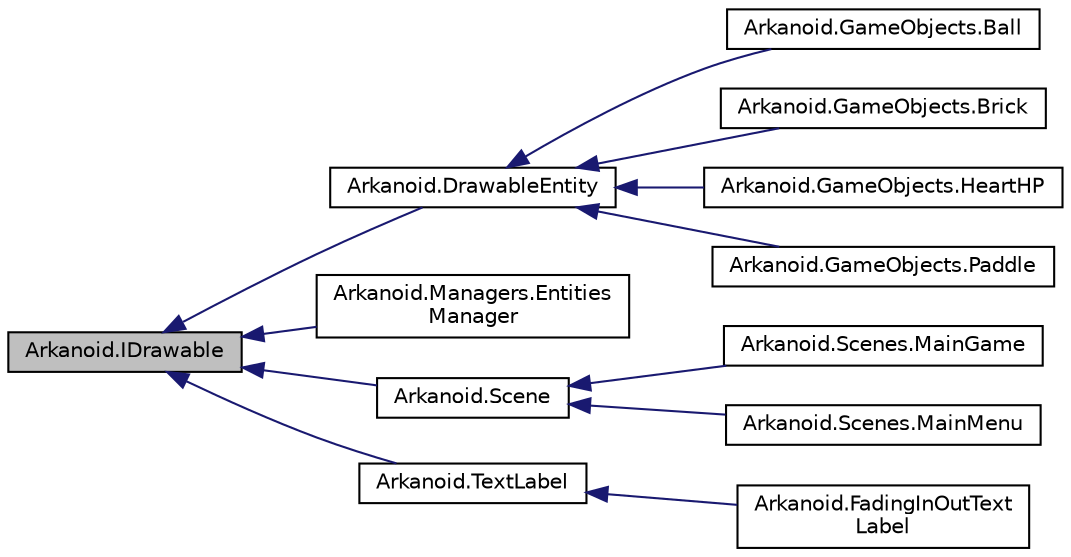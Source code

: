 digraph "Arkanoid.IDrawable"
{
 // INTERACTIVE_SVG=YES
  edge [fontname="Helvetica",fontsize="10",labelfontname="Helvetica",labelfontsize="10"];
  node [fontname="Helvetica",fontsize="10",shape=record];
  rankdir="LR";
  Node0 [label="Arkanoid.IDrawable",height=0.2,width=0.4,color="black", fillcolor="grey75", style="filled", fontcolor="black"];
  Node0 -> Node1 [dir="back",color="midnightblue",fontsize="10",style="solid",fontname="Helvetica"];
  Node1 [label="Arkanoid.DrawableEntity",height=0.2,width=0.4,color="black", fillcolor="white", style="filled",URL="$class_arkanoid_1_1_drawable_entity.html",tooltip="Class for entities with textures "];
  Node1 -> Node2 [dir="back",color="midnightblue",fontsize="10",style="solid",fontname="Helvetica"];
  Node2 [label="Arkanoid.GameObjects.Ball",height=0.2,width=0.4,color="black", fillcolor="white", style="filled",URL="$class_arkanoid_1_1_game_objects_1_1_ball.html",tooltip="Class representing bouncing arkanoid ball in the game "];
  Node1 -> Node3 [dir="back",color="midnightblue",fontsize="10",style="solid",fontname="Helvetica"];
  Node3 [label="Arkanoid.GameObjects.Brick",height=0.2,width=0.4,color="black", fillcolor="white", style="filled",URL="$class_arkanoid_1_1_game_objects_1_1_brick.html",tooltip="Class for destructable arkanoid brick "];
  Node1 -> Node4 [dir="back",color="midnightblue",fontsize="10",style="solid",fontname="Helvetica"];
  Node4 [label="Arkanoid.GameObjects.HeartHP",height=0.2,width=0.4,color="black", fillcolor="white", style="filled",URL="$class_arkanoid_1_1_game_objects_1_1_heart_h_p.html",tooltip="Class for heart hp on UI, contains life count "];
  Node1 -> Node5 [dir="back",color="midnightblue",fontsize="10",style="solid",fontname="Helvetica"];
  Node5 [label="Arkanoid.GameObjects.Paddle",height=0.2,width=0.4,color="black", fillcolor="white", style="filled",URL="$class_arkanoid_1_1_game_objects_1_1_paddle.html",tooltip="Class representing moving arkanoid paddle "];
  Node0 -> Node6 [dir="back",color="midnightblue",fontsize="10",style="solid",fontname="Helvetica"];
  Node6 [label="Arkanoid.Managers.Entities\lManager",height=0.2,width=0.4,color="black", fillcolor="white", style="filled",URL="$class_arkanoid_1_1_managers_1_1_entities_manager.html",tooltip="Class for managing entities and IDrawable entities in the scene "];
  Node0 -> Node7 [dir="back",color="midnightblue",fontsize="10",style="solid",fontname="Helvetica"];
  Node7 [label="Arkanoid.Scene",height=0.2,width=0.4,color="black", fillcolor="white", style="filled",URL="$class_arkanoid_1_1_scene.html",tooltip="Basic class for scene in game "];
  Node7 -> Node8 [dir="back",color="midnightblue",fontsize="10",style="solid",fontname="Helvetica"];
  Node8 [label="Arkanoid.Scenes.MainGame",height=0.2,width=0.4,color="black", fillcolor="white", style="filled",URL="$class_arkanoid_1_1_scenes_1_1_main_game.html",tooltip="Main game scene "];
  Node7 -> Node9 [dir="back",color="midnightblue",fontsize="10",style="solid",fontname="Helvetica"];
  Node9 [label="Arkanoid.Scenes.MainMenu",height=0.2,width=0.4,color="black", fillcolor="white", style="filled",URL="$class_arkanoid_1_1_scenes_1_1_main_menu.html",tooltip="Main menu scene "];
  Node0 -> Node10 [dir="back",color="midnightblue",fontsize="10",style="solid",fontname="Helvetica"];
  Node10 [label="Arkanoid.TextLabel",height=0.2,width=0.4,color="black", fillcolor="white", style="filled",URL="$class_arkanoid_1_1_text_label.html",tooltip="Class for entities with text to draw "];
  Node10 -> Node11 [dir="back",color="midnightblue",fontsize="10",style="solid",fontname="Helvetica"];
  Node11 [label="Arkanoid.FadingInOutText\lLabel",height=0.2,width=0.4,color="black", fillcolor="white", style="filled",URL="$class_arkanoid_1_1_fading_in_out_text_label.html",tooltip="Text label with fading in and fading out animation "];
}
